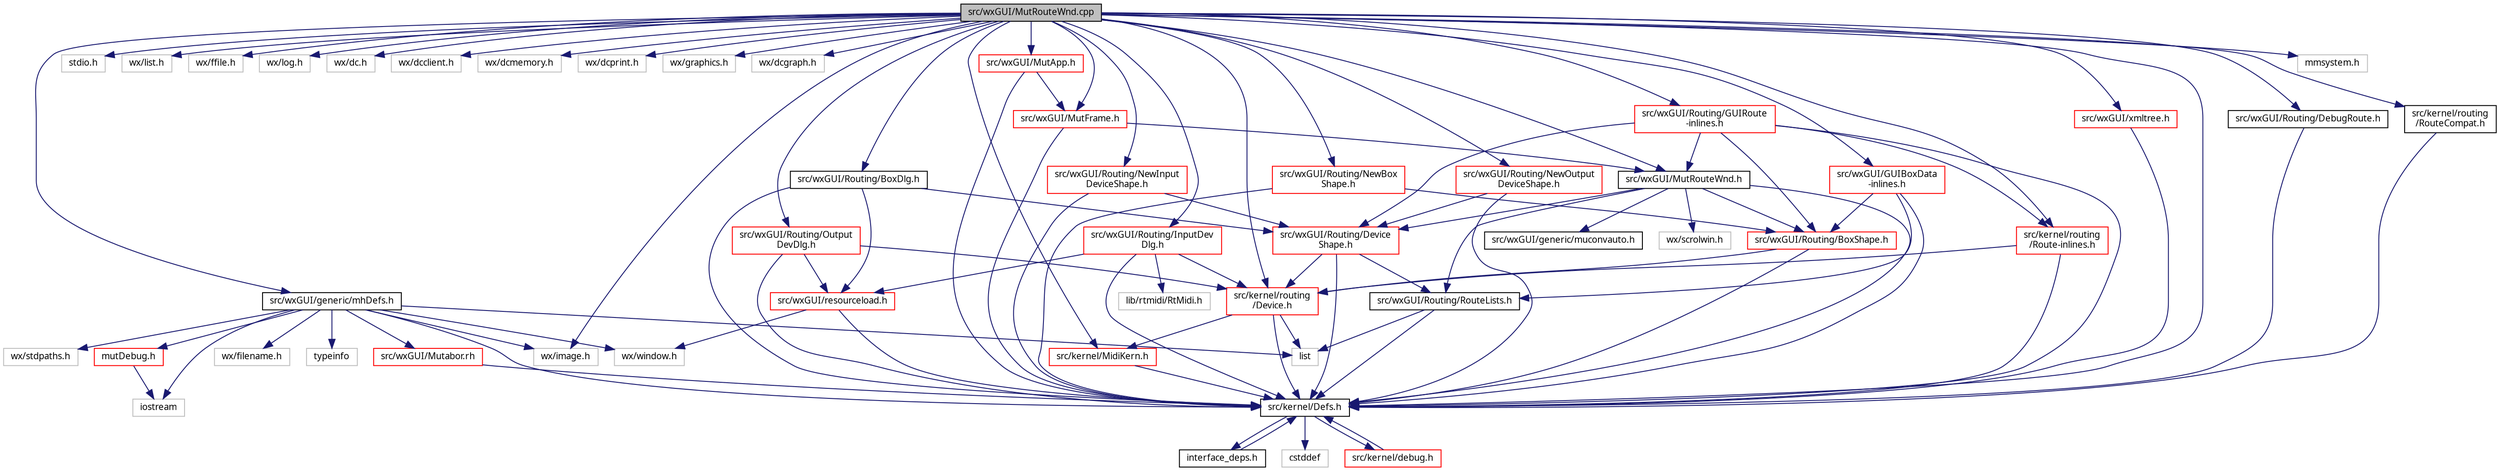 digraph "src/wxGUI/MutRouteWnd.cpp"
{
  edge [fontname="Sans",fontsize="10",labelfontname="Sans",labelfontsize="10"];
  node [fontname="Sans",fontsize="10",shape=record];
  Node0 [label="src/wxGUI/MutRouteWnd.cpp",height=0.2,width=0.4,color="black", fillcolor="grey75", style="filled", fontcolor="black"];
  Node0 -> Node1 [color="midnightblue",fontsize="10",style="solid",fontname="Sans"];
  Node1 [label="src/kernel/Defs.h",height=0.2,width=0.4,color="black", fillcolor="white", style="filled",URL="$d1/d73/Defs_8h.html",tooltip="Common definitions. "];
  Node1 -> Node2 [color="midnightblue",fontsize="10",style="solid",fontname="Sans"];
  Node2 [label="interface_deps.h",height=0.2,width=0.4,color="black", fillcolor="white", style="filled",URL="$de/ddd/interface__deps_8h.html"];
  Node2 -> Node1 [color="midnightblue",fontsize="10",style="solid",fontname="Sans"];
  Node1 -> Node3 [color="midnightblue",fontsize="10",style="solid",fontname="Sans"];
  Node3 [label="cstddef",height=0.2,width=0.4,color="grey75", fillcolor="white", style="filled"];
  Node1 -> Node4 [color="midnightblue",fontsize="10",style="solid",fontname="Sans"];
  Node4 [label="src/kernel/debug.h",height=0.2,width=0.4,color="red", fillcolor="white", style="filled",URL="$db/d16/debug_8h.html"];
  Node4 -> Node1 [color="midnightblue",fontsize="10",style="solid",fontname="Sans"];
  Node0 -> Node11 [color="midnightblue",fontsize="10",style="solid",fontname="Sans"];
  Node11 [label="stdio.h",height=0.2,width=0.4,color="grey75", fillcolor="white", style="filled"];
  Node0 -> Node12 [color="midnightblue",fontsize="10",style="solid",fontname="Sans"];
  Node12 [label="wx/list.h",height=0.2,width=0.4,color="grey75", fillcolor="white", style="filled"];
  Node0 -> Node13 [color="midnightblue",fontsize="10",style="solid",fontname="Sans"];
  Node13 [label="wx/ffile.h",height=0.2,width=0.4,color="grey75", fillcolor="white", style="filled"];
  Node0 -> Node14 [color="midnightblue",fontsize="10",style="solid",fontname="Sans"];
  Node14 [label="wx/log.h",height=0.2,width=0.4,color="grey75", fillcolor="white", style="filled"];
  Node0 -> Node15 [color="midnightblue",fontsize="10",style="solid",fontname="Sans"];
  Node15 [label="wx/dc.h",height=0.2,width=0.4,color="grey75", fillcolor="white", style="filled"];
  Node0 -> Node16 [color="midnightblue",fontsize="10",style="solid",fontname="Sans"];
  Node16 [label="wx/dcclient.h",height=0.2,width=0.4,color="grey75", fillcolor="white", style="filled"];
  Node0 -> Node17 [color="midnightblue",fontsize="10",style="solid",fontname="Sans"];
  Node17 [label="wx/dcmemory.h",height=0.2,width=0.4,color="grey75", fillcolor="white", style="filled"];
  Node0 -> Node18 [color="midnightblue",fontsize="10",style="solid",fontname="Sans"];
  Node18 [label="wx/dcprint.h",height=0.2,width=0.4,color="grey75", fillcolor="white", style="filled"];
  Node0 -> Node19 [color="midnightblue",fontsize="10",style="solid",fontname="Sans"];
  Node19 [label="wx/graphics.h",height=0.2,width=0.4,color="grey75", fillcolor="white", style="filled"];
  Node0 -> Node20 [color="midnightblue",fontsize="10",style="solid",fontname="Sans"];
  Node20 [label="wx/dcgraph.h",height=0.2,width=0.4,color="grey75", fillcolor="white", style="filled"];
  Node0 -> Node21 [color="midnightblue",fontsize="10",style="solid",fontname="Sans"];
  Node21 [label="src/wxGUI/generic/mhDefs.h",height=0.2,width=0.4,color="black", fillcolor="white", style="filled",URL="$d0/d68/mhDefs_8h.html"];
  Node21 -> Node1 [color="midnightblue",fontsize="10",style="solid",fontname="Sans"];
  Node21 -> Node22 [color="midnightblue",fontsize="10",style="solid",fontname="Sans"];
  Node22 [label="wx/window.h",height=0.2,width=0.4,color="grey75", fillcolor="white", style="filled"];
  Node21 -> Node23 [color="midnightblue",fontsize="10",style="solid",fontname="Sans"];
  Node23 [label="wx/stdpaths.h",height=0.2,width=0.4,color="grey75", fillcolor="white", style="filled"];
  Node21 -> Node24 [color="midnightblue",fontsize="10",style="solid",fontname="Sans"];
  Node24 [label="wx/filename.h",height=0.2,width=0.4,color="grey75", fillcolor="white", style="filled"];
  Node21 -> Node25 [color="midnightblue",fontsize="10",style="solid",fontname="Sans"];
  Node25 [label="wx/image.h",height=0.2,width=0.4,color="grey75", fillcolor="white", style="filled"];
  Node21 -> Node26 [color="midnightblue",fontsize="10",style="solid",fontname="Sans"];
  Node26 [label="iostream",height=0.2,width=0.4,color="grey75", fillcolor="white", style="filled"];
  Node21 -> Node27 [color="midnightblue",fontsize="10",style="solid",fontname="Sans"];
  Node27 [label="typeinfo",height=0.2,width=0.4,color="grey75", fillcolor="white", style="filled"];
  Node21 -> Node28 [color="midnightblue",fontsize="10",style="solid",fontname="Sans"];
  Node28 [label="list",height=0.2,width=0.4,color="grey75", fillcolor="white", style="filled"];
  Node21 -> Node29 [color="midnightblue",fontsize="10",style="solid",fontname="Sans"];
  Node29 [label="src/wxGUI/Mutabor.rh",height=0.2,width=0.4,color="red", fillcolor="white", style="filled",URL="$d9/d64/Mutabor_8rh.html"];
  Node29 -> Node1 [color="midnightblue",fontsize="10",style="solid",fontname="Sans"];
  Node21 -> Node31 [color="midnightblue",fontsize="10",style="solid",fontname="Sans"];
  Node31 [label="mutDebug.h",height=0.2,width=0.4,color="red", fillcolor="white", style="filled",URL="$de/de1/mutDebug_8h.html",tooltip="Main debugging functions. "];
  Node31 -> Node26 [color="midnightblue",fontsize="10",style="solid",fontname="Sans"];
  Node0 -> Node38 [color="midnightblue",fontsize="10",style="solid",fontname="Sans"];
  Node38 [label="src/wxGUI/MutRouteWnd.h",height=0.2,width=0.4,color="black", fillcolor="white", style="filled",URL="$d3/dd7/MutRouteWnd_8h.html"];
  Node38 -> Node1 [color="midnightblue",fontsize="10",style="solid",fontname="Sans"];
  Node38 -> Node39 [color="midnightblue",fontsize="10",style="solid",fontname="Sans"];
  Node39 [label="src/wxGUI/Routing/RouteLists.h",height=0.2,width=0.4,color="black", fillcolor="white", style="filled",URL="$d4/d70/RouteLists_8h.html"];
  Node39 -> Node1 [color="midnightblue",fontsize="10",style="solid",fontname="Sans"];
  Node39 -> Node28 [color="midnightblue",fontsize="10",style="solid",fontname="Sans"];
  Node38 -> Node40 [color="midnightblue",fontsize="10",style="solid",fontname="Sans"];
  Node40 [label="src/wxGUI/generic/muconvauto.h",height=0.2,width=0.4,color="black", fillcolor="white", style="filled",URL="$d1/dcd/muconvauto_8h.html",tooltip="Automatic Character set detection and conversion. "];
  Node38 -> Node41 [color="midnightblue",fontsize="10",style="solid",fontname="Sans"];
  Node41 [label="src/wxGUI/Routing/Device\lShape.h",height=0.2,width=0.4,color="red", fillcolor="white", style="filled",URL="$d9/d4d/DeviceShape_8h.html",tooltip="Device shape base class for route window. "];
  Node41 -> Node1 [color="midnightblue",fontsize="10",style="solid",fontname="Sans"];
  Node41 -> Node61 [color="midnightblue",fontsize="10",style="solid",fontname="Sans"];
  Node61 [label="src/kernel/routing\l/Device.h",height=0.2,width=0.4,color="red", fillcolor="white", style="filled",URL="$de/d05/Device_8h.html",tooltip="Routing. "];
  Node61 -> Node1 [color="midnightblue",fontsize="10",style="solid",fontname="Sans"];
  Node61 -> Node55 [color="midnightblue",fontsize="10",style="solid",fontname="Sans"];
  Node55 [label="src/kernel/MidiKern.h",height=0.2,width=0.4,color="red", fillcolor="white", style="filled",URL="$da/dfd/MidiKern_8h.html"];
  Node55 -> Node1 [color="midnightblue",fontsize="10",style="solid",fontname="Sans"];
  Node61 -> Node28 [color="midnightblue",fontsize="10",style="solid",fontname="Sans"];
  Node41 -> Node39 [color="midnightblue",fontsize="10",style="solid",fontname="Sans"];
  Node38 -> Node112 [color="midnightblue",fontsize="10",style="solid",fontname="Sans"];
  Node112 [label="src/wxGUI/Routing/BoxShape.h",height=0.2,width=0.4,color="red", fillcolor="white", style="filled",URL="$d9/d49/BoxShape_8h.html",tooltip="Box shape for route window. "];
  Node112 -> Node1 [color="midnightblue",fontsize="10",style="solid",fontname="Sans"];
  Node112 -> Node61 [color="midnightblue",fontsize="10",style="solid",fontname="Sans"];
  Node38 -> Node117 [color="midnightblue",fontsize="10",style="solid",fontname="Sans"];
  Node117 [label="wx/scrolwin.h",height=0.2,width=0.4,color="grey75", fillcolor="white", style="filled"];
  Node0 -> Node118 [color="midnightblue",fontsize="10",style="solid",fontname="Sans"];
  Node118 [label="src/wxGUI/Routing/InputDev\lDlg.h",height=0.2,width=0.4,color="red", fillcolor="white", style="filled",URL="$d9/d12/InputDevDlg_8h.html"];
  Node118 -> Node1 [color="midnightblue",fontsize="10",style="solid",fontname="Sans"];
  Node118 -> Node119 [color="midnightblue",fontsize="10",style="solid",fontname="Sans"];
  Node119 [label="src/wxGUI/resourceload.h",height=0.2,width=0.4,color="red", fillcolor="white", style="filled",URL="$d3/daf/resourceload_8h.html"];
  Node119 -> Node1 [color="midnightblue",fontsize="10",style="solid",fontname="Sans"];
  Node119 -> Node22 [color="midnightblue",fontsize="10",style="solid",fontname="Sans"];
  Node118 -> Node61 [color="midnightblue",fontsize="10",style="solid",fontname="Sans"];
  Node118 -> Node89 [color="midnightblue",fontsize="10",style="solid",fontname="Sans"];
  Node89 [label="lib/rtmidi/RtMidi.h",height=0.2,width=0.4,color="grey75", fillcolor="white", style="filled"];
  Node0 -> Node134 [color="midnightblue",fontsize="10",style="solid",fontname="Sans"];
  Node134 [label="src/wxGUI/Routing/BoxDlg.h",height=0.2,width=0.4,color="black", fillcolor="white", style="filled",URL="$d9/dd2/BoxDlg_8h.html"];
  Node134 -> Node1 [color="midnightblue",fontsize="10",style="solid",fontname="Sans"];
  Node134 -> Node119 [color="midnightblue",fontsize="10",style="solid",fontname="Sans"];
  Node134 -> Node41 [color="midnightblue",fontsize="10",style="solid",fontname="Sans"];
  Node0 -> Node135 [color="midnightblue",fontsize="10",style="solid",fontname="Sans"];
  Node135 [label="src/wxGUI/Routing/Output\lDevDlg.h",height=0.2,width=0.4,color="red", fillcolor="white", style="filled",URL="$de/d50/OutputDevDlg_8h.html"];
  Node135 -> Node1 [color="midnightblue",fontsize="10",style="solid",fontname="Sans"];
  Node135 -> Node119 [color="midnightblue",fontsize="10",style="solid",fontname="Sans"];
  Node135 -> Node61 [color="midnightblue",fontsize="10",style="solid",fontname="Sans"];
  Node0 -> Node136 [color="midnightblue",fontsize="10",style="solid",fontname="Sans"];
  Node136 [label="src/wxGUI/Routing/NewInput\lDeviceShape.h",height=0.2,width=0.4,color="red", fillcolor="white", style="filled",URL="$d5/dba/NewInputDeviceShape_8h.html",tooltip="New input device shape for route window. "];
  Node136 -> Node1 [color="midnightblue",fontsize="10",style="solid",fontname="Sans"];
  Node136 -> Node41 [color="midnightblue",fontsize="10",style="solid",fontname="Sans"];
  Node0 -> Node137 [color="midnightblue",fontsize="10",style="solid",fontname="Sans"];
  Node137 [label="src/wxGUI/Routing/NewBox\lShape.h",height=0.2,width=0.4,color="red", fillcolor="white", style="filled",URL="$d4/dcc/NewBoxShape_8h.html",tooltip="New box shape for route window. "];
  Node137 -> Node1 [color="midnightblue",fontsize="10",style="solid",fontname="Sans"];
  Node137 -> Node112 [color="midnightblue",fontsize="10",style="solid",fontname="Sans"];
  Node0 -> Node138 [color="midnightblue",fontsize="10",style="solid",fontname="Sans"];
  Node138 [label="src/wxGUI/Routing/NewOutput\lDeviceShape.h",height=0.2,width=0.4,color="red", fillcolor="white", style="filled",URL="$df/d7b/NewOutputDeviceShape_8h.html",tooltip="New output device shape for route window. "];
  Node138 -> Node1 [color="midnightblue",fontsize="10",style="solid",fontname="Sans"];
  Node138 -> Node41 [color="midnightblue",fontsize="10",style="solid",fontname="Sans"];
  Node0 -> Node139 [color="midnightblue",fontsize="10",style="solid",fontname="Sans"];
  Node139 [label="src/wxGUI/Routing/DebugRoute.h",height=0.2,width=0.4,color="black", fillcolor="white", style="filled",URL="$d5/d31/DebugRoute_8h.html"];
  Node139 -> Node1 [color="midnightblue",fontsize="10",style="solid",fontname="Sans"];
  Node0 -> Node140 [color="midnightblue",fontsize="10",style="solid",fontname="Sans"];
  Node140 [label="src/kernel/routing\l/RouteCompat.h",height=0.2,width=0.4,color="black", fillcolor="white", style="filled",URL="$d7/d8c/RouteCompat_8h.html",tooltip="Routing. "];
  Node140 -> Node1 [color="midnightblue",fontsize="10",style="solid",fontname="Sans"];
  Node0 -> Node141 [color="midnightblue",fontsize="10",style="solid",fontname="Sans"];
  Node141 [label="src/kernel/routing\l/Route-inlines.h",height=0.2,width=0.4,color="red", fillcolor="white", style="filled",URL="$d2/d2c/Route-inlines_8h.html"];
  Node141 -> Node1 [color="midnightblue",fontsize="10",style="solid",fontname="Sans"];
  Node141 -> Node61 [color="midnightblue",fontsize="10",style="solid",fontname="Sans"];
  Node0 -> Node142 [color="midnightblue",fontsize="10",style="solid",fontname="Sans"];
  Node142 [label="src/wxGUI/MutApp.h",height=0.2,width=0.4,color="red", fillcolor="white", style="filled",URL="$db/dc1/MutApp_8h.html"];
  Node142 -> Node1 [color="midnightblue",fontsize="10",style="solid",fontname="Sans"];
  Node142 -> Node143 [color="midnightblue",fontsize="10",style="solid",fontname="Sans"];
  Node143 [label="src/wxGUI/MutFrame.h",height=0.2,width=0.4,color="red", fillcolor="white", style="filled",URL="$dd/db5/MutFrame_8h.html"];
  Node143 -> Node1 [color="midnightblue",fontsize="10",style="solid",fontname="Sans"];
  Node143 -> Node38 [color="midnightblue",fontsize="10",style="solid",fontname="Sans"];
  Node0 -> Node143 [color="midnightblue",fontsize="10",style="solid",fontname="Sans"];
  Node0 -> Node160 [color="midnightblue",fontsize="10",style="solid",fontname="Sans"];
  Node160 [label="src/wxGUI/GUIBoxData\l-inlines.h",height=0.2,width=0.4,color="red", fillcolor="white", style="filled",URL="$d5/d12/GUIBoxData-inlines_8h.html"];
  Node160 -> Node1 [color="midnightblue",fontsize="10",style="solid",fontname="Sans"];
  Node160 -> Node39 [color="midnightblue",fontsize="10",style="solid",fontname="Sans"];
  Node160 -> Node112 [color="midnightblue",fontsize="10",style="solid",fontname="Sans"];
  Node0 -> Node161 [color="midnightblue",fontsize="10",style="solid",fontname="Sans"];
  Node161 [label="src/wxGUI/Routing/GUIRoute\l-inlines.h",height=0.2,width=0.4,color="red", fillcolor="white", style="filled",URL="$d2/d73/GUIRoute-inlines_8h.html"];
  Node161 -> Node1 [color="midnightblue",fontsize="10",style="solid",fontname="Sans"];
  Node161 -> Node112 [color="midnightblue",fontsize="10",style="solid",fontname="Sans"];
  Node161 -> Node41 [color="midnightblue",fontsize="10",style="solid",fontname="Sans"];
  Node161 -> Node38 [color="midnightblue",fontsize="10",style="solid",fontname="Sans"];
  Node161 -> Node141 [color="midnightblue",fontsize="10",style="solid",fontname="Sans"];
  Node0 -> Node162 [color="midnightblue",fontsize="10",style="solid",fontname="Sans"];
  Node162 [label="src/wxGUI/xmltree.h",height=0.2,width=0.4,color="red", fillcolor="white", style="filled",URL="$d8/d53/xmltree_8h.html"];
  Node162 -> Node1 [color="midnightblue",fontsize="10",style="solid",fontname="Sans"];
  Node0 -> Node165 [color="midnightblue",fontsize="10",style="solid",fontname="Sans"];
  Node165 [label="mmsystem.h",height=0.2,width=0.4,color="grey75", fillcolor="white", style="filled"];
  Node0 -> Node61 [color="midnightblue",fontsize="10",style="solid",fontname="Sans"];
  Node0 -> Node55 [color="midnightblue",fontsize="10",style="solid",fontname="Sans"];
  Node0 -> Node25 [color="midnightblue",fontsize="10",style="solid",fontname="Sans"];
}
